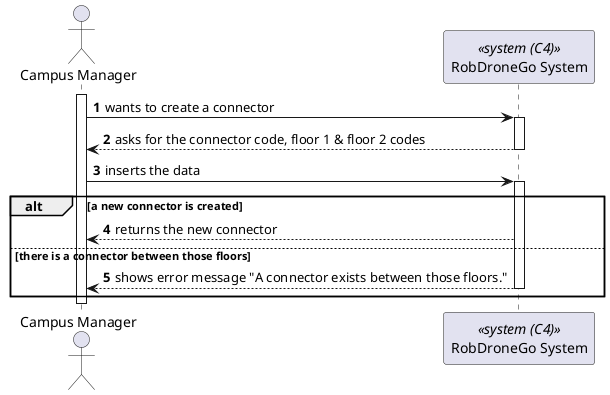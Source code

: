 @startuml process-view
autonumber

actor CM as "Campus Manager"
participant SYS as "RobDroneGo System" <<system (C4)>>

activate CM

CM -> SYS : wants to create a connector
activate SYS

CM <-- SYS : asks for the connector code, floor 1 & floor 2 codes
deactivate SYS

CM -> SYS : inserts the data
activate SYS

alt a new connector is created
  CM <-- SYS : returns the new connector
else there is a connector between those floors
  CM <-- SYS : shows error message "A connector exists between those floors."
  deactivate SYS
end

deactivate CM

@enduml
